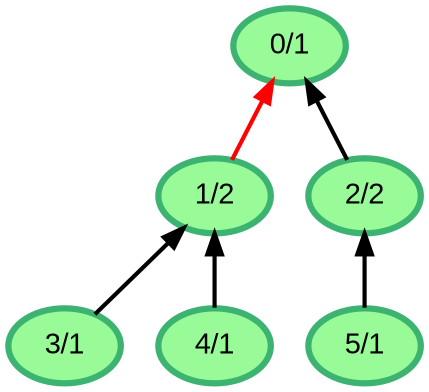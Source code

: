 digraph sewer {
  rankdir="BT"
  node [color=mediumseagreen, fillcolor=palegreen, style=filled, penwidth=3, fontname="Arial"]
  edge [penwidth=2]
  0 [label="0/1"]
  1 [label="1/2"]
  2 [label="2/2"]
  3 [label="3/1"]
  4 [label="4/1"]
  5 [label="5/1"]
  1 -> 0 [color=red]
  2 -> 0
  3 -> 1
  4 -> 1
  5 -> 2
}
